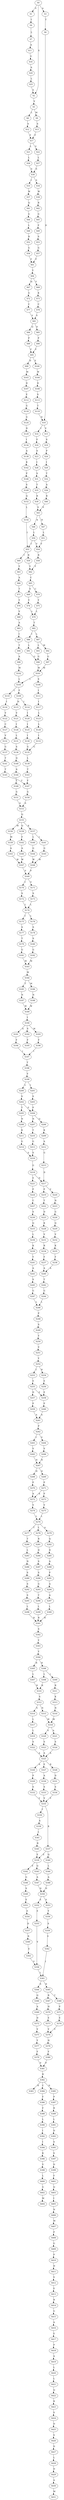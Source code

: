 strict digraph  {
	S0 -> S1 [ label = V ];
	S0 -> S2 [ label = S ];
	S0 -> S3 [ label = A ];
	S1 -> S4 [ label = I ];
	S2 -> S5 [ label = V ];
	S3 -> S6 [ label = T ];
	S4 -> S7 [ label = L ];
	S5 -> S8 [ label = L ];
	S5 -> S9 [ label = M ];
	S6 -> S10 [ label = D ];
	S7 -> S11 [ label = A ];
	S8 -> S12 [ label = S ];
	S9 -> S13 [ label = S ];
	S10 -> S14 [ label = I ];
	S10 -> S15 [ label = V ];
	S11 -> S16 [ label = G ];
	S12 -> S17 [ label = F ];
	S13 -> S17 [ label = F ];
	S14 -> S18 [ label = F ];
	S15 -> S19 [ label = S ];
	S16 -> S20 [ label = A ];
	S17 -> S21 [ label = L ];
	S17 -> S22 [ label = V ];
	S18 -> S23 [ label = S ];
	S19 -> S24 [ label = P ];
	S20 -> S25 [ label = L ];
	S21 -> S26 [ label = L ];
	S22 -> S27 [ label = L ];
	S23 -> S28 [ label = I ];
	S24 -> S29 [ label = I ];
	S25 -> S2 [ label = S ];
	S26 -> S30 [ label = S ];
	S27 -> S30 [ label = S ];
	S28 -> S31 [ label = S ];
	S29 -> S32 [ label = T ];
	S30 -> S33 [ label = I ];
	S30 -> S34 [ label = S ];
	S31 -> S35 [ label = T ];
	S32 -> S36 [ label = A ];
	S33 -> S37 [ label = W ];
	S34 -> S38 [ label = W ];
	S35 -> S39 [ label = R ];
	S36 -> S40 [ label = R ];
	S37 -> S41 [ label = Q ];
	S38 -> S42 [ label = R ];
	S39 -> S43 [ label = S ];
	S40 -> S43 [ label = S ];
	S41 -> S44 [ label = G ];
	S42 -> S45 [ label = G ];
	S43 -> S46 [ label = K ];
	S43 -> S47 [ label = R ];
	S44 -> S48 [ label = L ];
	S45 -> S49 [ label = F ];
	S46 -> S50 [ label = L ];
	S47 -> S51 [ label = L ];
	S48 -> S52 [ label = R ];
	S49 -> S53 [ label = S ];
	S50 -> S54 [ label = V ];
	S50 -> S55 [ label = I ];
	S51 -> S54 [ label = V ];
	S52 -> S56 [ label = G ];
	S53 -> S57 [ label = G ];
	S54 -> S58 [ label = R ];
	S55 -> S59 [ label = R ];
	S55 -> S60 [ label = I ];
	S56 -> S61 [ label = F ];
	S57 -> S61 [ label = F ];
	S58 -> S62 [ label = Y ];
	S59 -> S62 [ label = Y ];
	S60 -> S63 [ label = Y ];
	S61 -> S64 [ label = Y ];
	S62 -> S65 [ label = C ];
	S63 -> S66 [ label = A ];
	S64 -> S67 [ label = H ];
	S64 -> S68 [ label = Y ];
	S65 -> S69 [ label = S ];
	S65 -> S70 [ label = C ];
	S66 -> S71 [ label = T ];
	S67 -> S72 [ label = G ];
	S68 -> S73 [ label = K ];
	S69 -> S74 [ label = Y ];
	S70 -> S75 [ label = Y ];
	S71 -> S76 [ label = Y ];
	S72 -> S77 [ label = C ];
	S73 -> S78 [ label = C ];
	S74 -> S79 [ label = L ];
	S75 -> S79 [ label = L ];
	S76 -> S80 [ label = V ];
	S77 -> S81 [ label = V ];
	S78 -> S81 [ label = V ];
	S79 -> S82 [ label = T ];
	S80 -> S83 [ label = A ];
	S81 -> S84 [ label = Q ];
	S81 -> S85 [ label = D ];
	S82 -> S86 [ label = I ];
	S82 -> S87 [ label = L ];
	S83 -> S88 [ label = I ];
	S84 -> S89 [ label = P ];
	S85 -> S90 [ label = P ];
	S86 -> S91 [ label = L ];
	S87 -> S92 [ label = M ];
	S87 -> S93 [ label = L ];
	S88 -> S94 [ label = T ];
	S89 -> S95 [ label = F ];
	S90 -> S95 [ label = F ];
	S91 -> S96 [ label = G ];
	S92 -> S97 [ label = G ];
	S93 -> S96 [ label = G ];
	S94 -> S98 [ label = A ];
	S95 -> S99 [ label = D ];
	S95 -> S100 [ label = E ];
	S96 -> S101 [ label = M ];
	S97 -> S101 [ label = M ];
	S98 -> S102 [ label = M ];
	S99 -> S103 [ label = M ];
	S100 -> S104 [ label = W ];
	S101 -> S105 [ label = L ];
	S101 -> S106 [ label = S ];
	S102 -> S105 [ label = L ];
	S103 -> S107 [ label = D ];
	S104 -> S108 [ label = D ];
	S105 -> S109 [ label = F ];
	S105 -> S110 [ label = L ];
	S106 -> S111 [ label = I ];
	S107 -> S112 [ label = E ];
	S108 -> S113 [ label = S ];
	S109 -> S114 [ label = I ];
	S109 -> S115 [ label = H ];
	S110 -> S116 [ label = I ];
	S111 -> S117 [ label = I ];
	S112 -> S118 [ label = G ];
	S113 -> S119 [ label = T ];
	S114 -> S120 [ label = I ];
	S115 -> S121 [ label = V ];
	S116 -> S122 [ label = V ];
	S117 -> S123 [ label = L ];
	S118 -> S124 [ label = G ];
	S119 -> S10 [ label = D ];
	S120 -> S125 [ label = I ];
	S121 -> S126 [ label = I ];
	S122 -> S127 [ label = C ];
	S123 -> S128 [ label = L ];
	S124 -> S129 [ label = D ];
	S125 -> S130 [ label = I ];
	S126 -> S131 [ label = L ];
	S127 -> S132 [ label = V ];
	S128 -> S133 [ label = I ];
	S129 -> S134 [ label = I ];
	S130 -> S135 [ label = G ];
	S131 -> S136 [ label = S ];
	S132 -> S137 [ label = G ];
	S133 -> S135 [ label = G ];
	S134 -> S138 [ label = A ];
	S135 -> S139 [ label = L ];
	S136 -> S140 [ label = Q ];
	S137 -> S141 [ label = T ];
	S138 -> S142 [ label = K ];
	S139 -> S143 [ label = T ];
	S140 -> S144 [ label = A ];
	S141 -> S145 [ label = T ];
	S142 -> S146 [ label = P ];
	S143 -> S147 [ label = F ];
	S144 -> S148 [ label = L ];
	S145 -> S147 [ label = F ];
	S146 -> S149 [ label = S ];
	S147 -> S150 [ label = G ];
	S148 -> S151 [ label = G ];
	S149 -> S152 [ label = Q ];
	S150 -> S153 [ label = A ];
	S151 -> S153 [ label = A ];
	S152 -> S154 [ label = L ];
	S153 -> S155 [ label = Q ];
	S154 -> S55 [ label = I ];
	S155 -> S156 [ label = M ];
	S155 -> S157 [ label = K ];
	S155 -> S158 [ label = Q ];
	S156 -> S159 [ label = M ];
	S157 -> S160 [ label = L ];
	S157 -> S161 [ label = I ];
	S158 -> S162 [ label = F ];
	S159 -> S163 [ label = A ];
	S160 -> S164 [ label = G ];
	S161 -> S165 [ label = G ];
	S162 -> S166 [ label = A ];
	S163 -> S167 [ label = W ];
	S164 -> S168 [ label = W ];
	S165 -> S168 [ label = W ];
	S166 -> S167 [ label = W ];
	S167 -> S169 [ label = P ];
	S168 -> S169 [ label = P ];
	S169 -> S170 [ label = I ];
	S169 -> S171 [ label = V ];
	S170 -> S172 [ label = S ];
	S171 -> S173 [ label = S ];
	S172 -> S174 [ label = L ];
	S173 -> S174 [ label = L ];
	S174 -> S175 [ label = I ];
	S174 -> S176 [ label = L ];
	S175 -> S177 [ label = S ];
	S176 -> S178 [ label = S ];
	S177 -> S179 [ label = T ];
	S178 -> S180 [ label = S ];
	S179 -> S181 [ label = G ];
	S180 -> S182 [ label = G ];
	S181 -> S183 [ label = M ];
	S182 -> S183 [ label = M ];
	S183 -> S184 [ label = M ];
	S184 -> S185 [ label = T ];
	S184 -> S186 [ label = M ];
	S185 -> S187 [ label = N ];
	S186 -> S188 [ label = N ];
	S187 -> S189 [ label = W ];
	S188 -> S189 [ label = W ];
	S189 -> S190 [ label = I ];
	S190 -> S191 [ label = A ];
	S190 -> S192 [ label = S ];
	S190 -> S193 [ label = M ];
	S191 -> S194 [ label = F ];
	S192 -> S195 [ label = F ];
	S193 -> S196 [ label = F ];
	S194 -> S197 [ label = I ];
	S196 -> S197 [ label = I ];
	S197 -> S198 [ label = T ];
	S198 -> S199 [ label = V ];
	S199 -> S200 [ label = L ];
	S199 -> S201 [ label = I ];
	S200 -> S202 [ label = S ];
	S201 -> S203 [ label = S ];
	S202 -> S204 [ label = P ];
	S202 -> S205 [ label = T ];
	S203 -> S204 [ label = P ];
	S204 -> S206 [ label = Q ];
	S204 -> S207 [ label = N ];
	S205 -> S208 [ label = N ];
	S206 -> S209 [ label = K ];
	S207 -> S210 [ label = T ];
	S208 -> S211 [ label = K ];
	S209 -> S212 [ label = A ];
	S210 -> S213 [ label = G ];
	S211 -> S214 [ label = G ];
	S212 -> S215 [ label = G ];
	S213 -> S216 [ label = S ];
	S214 -> S216 [ label = S ];
	S215 -> S217 [ label = D ];
	S216 -> S218 [ label = G ];
	S217 -> S219 [ label = P ];
	S217 -> S220 [ label = V ];
	S218 -> S217 [ label = D ];
	S218 -> S221 [ label = E ];
	S219 -> S222 [ label = T ];
	S220 -> S223 [ label = N ];
	S221 -> S224 [ label = P ];
	S222 -> S225 [ label = D ];
	S223 -> S226 [ label = G ];
	S224 -> S227 [ label = C ];
	S225 -> S228 [ label = K ];
	S226 -> S229 [ label = Q ];
	S227 -> S230 [ label = S ];
	S228 -> S231 [ label = V ];
	S229 -> S232 [ label = V ];
	S230 -> S233 [ label = Q ];
	S231 -> S234 [ label = R ];
	S232 -> S235 [ label = K ];
	S233 -> S236 [ label = L ];
	S234 -> S237 [ label = F ];
	S235 -> S238 [ label = F ];
	S236 -> S239 [ label = K ];
	S237 -> S240 [ label = A ];
	S238 -> S240 [ label = A ];
	S239 -> S241 [ label = Y ];
	S240 -> S242 [ label = T ];
	S241 -> S243 [ label = A ];
	S242 -> S244 [ label = G ];
	S243 -> S245 [ label = S ];
	S244 -> S246 [ label = L ];
	S245 -> S247 [ label = G ];
	S246 -> S248 [ label = P ];
	S247 -> S246 [ label = L ];
	S248 -> S249 [ label = S ];
	S249 -> S250 [ label = Y ];
	S250 -> S251 [ label = V ];
	S251 -> S252 [ label = Y ];
	S252 -> S253 [ label = I ];
	S252 -> S254 [ label = R ];
	S253 -> S255 [ label = E ];
	S254 -> S256 [ label = E ];
	S255 -> S257 [ label = D ];
	S255 -> S258 [ label = E ];
	S256 -> S258 [ label = E ];
	S257 -> S259 [ label = P ];
	S258 -> S260 [ label = P ];
	S259 -> S261 [ label = A ];
	S260 -> S261 [ label = A ];
	S261 -> S262 [ label = P ];
	S262 -> S263 [ label = I ];
	S262 -> S264 [ label = V ];
	S263 -> S265 [ label = V ];
	S264 -> S266 [ label = V ];
	S265 -> S267 [ label = H ];
	S266 -> S267 [ label = H ];
	S267 -> S268 [ label = H ];
	S267 -> S269 [ label = D ];
	S268 -> S270 [ label = P ];
	S269 -> S271 [ label = P ];
	S270 -> S272 [ label = A ];
	S271 -> S273 [ label = P ];
	S271 -> S272 [ label = A ];
	S272 -> S274 [ label = V ];
	S273 -> S275 [ label = V ];
	S274 -> S276 [ label = L ];
	S275 -> S276 [ label = L ];
	S276 -> S277 [ label = T ];
	S276 -> S278 [ label = L ];
	S276 -> S279 [ label = A ];
	S277 -> S280 [ label = T ];
	S278 -> S281 [ label = R ];
	S279 -> S282 [ label = Q ];
	S280 -> S283 [ label = L ];
	S281 -> S284 [ label = D ];
	S282 -> S285 [ label = D ];
	S283 -> S286 [ label = N ];
	S284 -> S287 [ label = S ];
	S285 -> S288 [ label = A ];
	S286 -> S289 [ label = S ];
	S287 -> S290 [ label = S ];
	S288 -> S291 [ label = P ];
	S289 -> S292 [ label = S ];
	S290 -> S293 [ label = G ];
	S291 -> S294 [ label = A ];
	S292 -> S295 [ label = S ];
	S293 -> S296 [ label = T ];
	S294 -> S297 [ label = A ];
	S295 -> S298 [ label = L ];
	S296 -> S299 [ label = L ];
	S297 -> S300 [ label = L ];
	S298 -> S301 [ label = R ];
	S299 -> S301 [ label = R ];
	S300 -> S301 [ label = R ];
	S301 -> S302 [ label = S ];
	S302 -> S303 [ label = Y ];
	S303 -> S304 [ label = Y ];
	S304 -> S305 [ label = R ];
	S304 -> S306 [ label = H ];
	S305 -> S307 [ label = L ];
	S306 -> S308 [ label = L ];
	S306 -> S309 [ label = I ];
	S307 -> S310 [ label = R ];
	S308 -> S310 [ label = R ];
	S309 -> S311 [ label = R ];
	S310 -> S312 [ label = S ];
	S311 -> S313 [ label = K ];
	S312 -> S314 [ label = S ];
	S312 -> S315 [ label = N ];
	S313 -> S316 [ label = N ];
	S314 -> S317 [ label = L ];
	S315 -> S318 [ label = M ];
	S316 -> S318 [ label = M ];
	S317 -> S319 [ label = L ];
	S318 -> S320 [ label = V ];
	S318 -> S321 [ label = A ];
	S319 -> S322 [ label = S ];
	S320 -> S323 [ label = S ];
	S321 -> S324 [ label = S ];
	S322 -> S325 [ label = A ];
	S323 -> S325 [ label = A ];
	S324 -> S325 [ label = A ];
	S325 -> S326 [ label = A ];
	S325 -> S327 [ label = E ];
	S325 -> S328 [ label = R ];
	S326 -> S329 [ label = P ];
	S327 -> S330 [ label = A ];
	S328 -> S331 [ label = D ];
	S329 -> S332 [ label = S ];
	S330 -> S333 [ label = S ];
	S331 -> S334 [ label = S ];
	S332 -> S335 [ label = V ];
	S333 -> S335 [ label = V ];
	S334 -> S335 [ label = V ];
	S335 -> S336 [ label = T ];
	S335 -> S337 [ label = R ];
	S336 -> S338 [ label = A ];
	S337 -> S339 [ label = E ];
	S337 -> S340 [ label = Q ];
	S338 -> S341 [ label = L ];
	S339 -> S342 [ label = E ];
	S339 -> S343 [ label = Q ];
	S340 -> S344 [ label = L ];
	S341 -> S345 [ label = R ];
	S342 -> S346 [ label = G ];
	S343 -> S347 [ label = A ];
	S344 -> S348 [ label = A ];
	S345 -> S339 [ label = E ];
	S346 -> S349 [ label = S ];
	S347 -> S350 [ label = D ];
	S348 -> S350 [ label = D ];
	S349 -> S351 [ label = E ];
	S350 -> S352 [ label = E ];
	S350 -> S353 [ label = S ];
	S351 -> S354 [ label = A ];
	S352 -> S355 [ label = E ];
	S353 -> S356 [ label = V ];
	S354 -> S357 [ label = D ];
	S355 -> S358 [ label = V ];
	S356 -> S359 [ label = S ];
	S357 -> S360 [ label = R ];
	S358 -> S361 [ label = I ];
	S359 -> S362 [ label = V ];
	S360 -> S363 [ label = E ];
	S361 -> S364 [ label = S ];
	S361 -> S365 [ label = N ];
	S362 -> S361 [ label = I ];
	S363 -> S358 [ label = V ];
	S364 -> S366 [ label = Q ];
	S365 -> S367 [ label = R ];
	S365 -> S368 [ label = T ];
	S366 -> S369 [ label = A ];
	S367 -> S370 [ label = H ];
	S368 -> S371 [ label = P ];
	S369 -> S372 [ label = D ];
	S370 -> S373 [ label = E ];
	S371 -> S374 [ label = E ];
	S372 -> S375 [ label = V ];
	S373 -> S376 [ label = V ];
	S374 -> S376 [ label = V ];
	S375 -> S377 [ label = Y ];
	S376 -> S378 [ label = H ];
	S377 -> S379 [ label = F ];
	S378 -> S380 [ label = F ];
	S379 -> S381 [ label = P ];
	S380 -> S381 [ label = P ];
	S381 -> S382 [ label = R ];
	S382 -> S383 [ label = R ];
	S382 -> S384 [ label = C ];
	S382 -> S385 [ label = N ];
	S384 -> S386 [ label = F ];
	S385 -> S387 [ label = P ];
	S386 -> S388 [ label = F ];
	S387 -> S389 [ label = R ];
	S388 -> S390 [ label = L ];
	S389 -> S391 [ label = L ];
	S390 -> S392 [ label = I ];
	S391 -> S393 [ label = D ];
	S392 -> S394 [ label = I ];
	S393 -> S395 [ label = S ];
	S394 -> S396 [ label = K ];
	S395 -> S397 [ label = S ];
	S396 -> S398 [ label = V ];
	S397 -> S399 [ label = D ];
	S398 -> S400 [ label = L ];
	S399 -> S401 [ label = F ];
	S400 -> S402 [ label = G ];
	S401 -> S403 [ label = Q ];
	S402 -> S404 [ label = M ];
	S403 -> S405 [ label = I ];
	S405 -> S406 [ label = N ];
	S406 -> S407 [ label = M ];
	S407 -> S408 [ label = P ];
	S408 -> S409 [ label = G ];
	S409 -> S410 [ label = P ];
	S410 -> S411 [ label = H ];
	S411 -> S412 [ label = V ];
	S412 -> S413 [ label = E ];
	S413 -> S414 [ label = R ];
	S414 -> S415 [ label = G ];
	S415 -> S416 [ label = A ];
	S416 -> S417 [ label = E ];
	S417 -> S418 [ label = P ];
	S418 -> S419 [ label = A ];
	S419 -> S420 [ label = L ];
	S420 -> S421 [ label = L ];
	S421 -> S422 [ label = Q ];
	S422 -> S423 [ label = R ];
	S423 -> S424 [ label = S ];
	S424 -> S425 [ label = D ];
	S425 -> S426 [ label = S ];
	S426 -> S427 [ label = D ];
	S427 -> S428 [ label = L ];
	S428 -> S429 [ label = D ];
	S429 -> S430 [ label = A ];
	S430 -> S431 [ label = M ];
}
